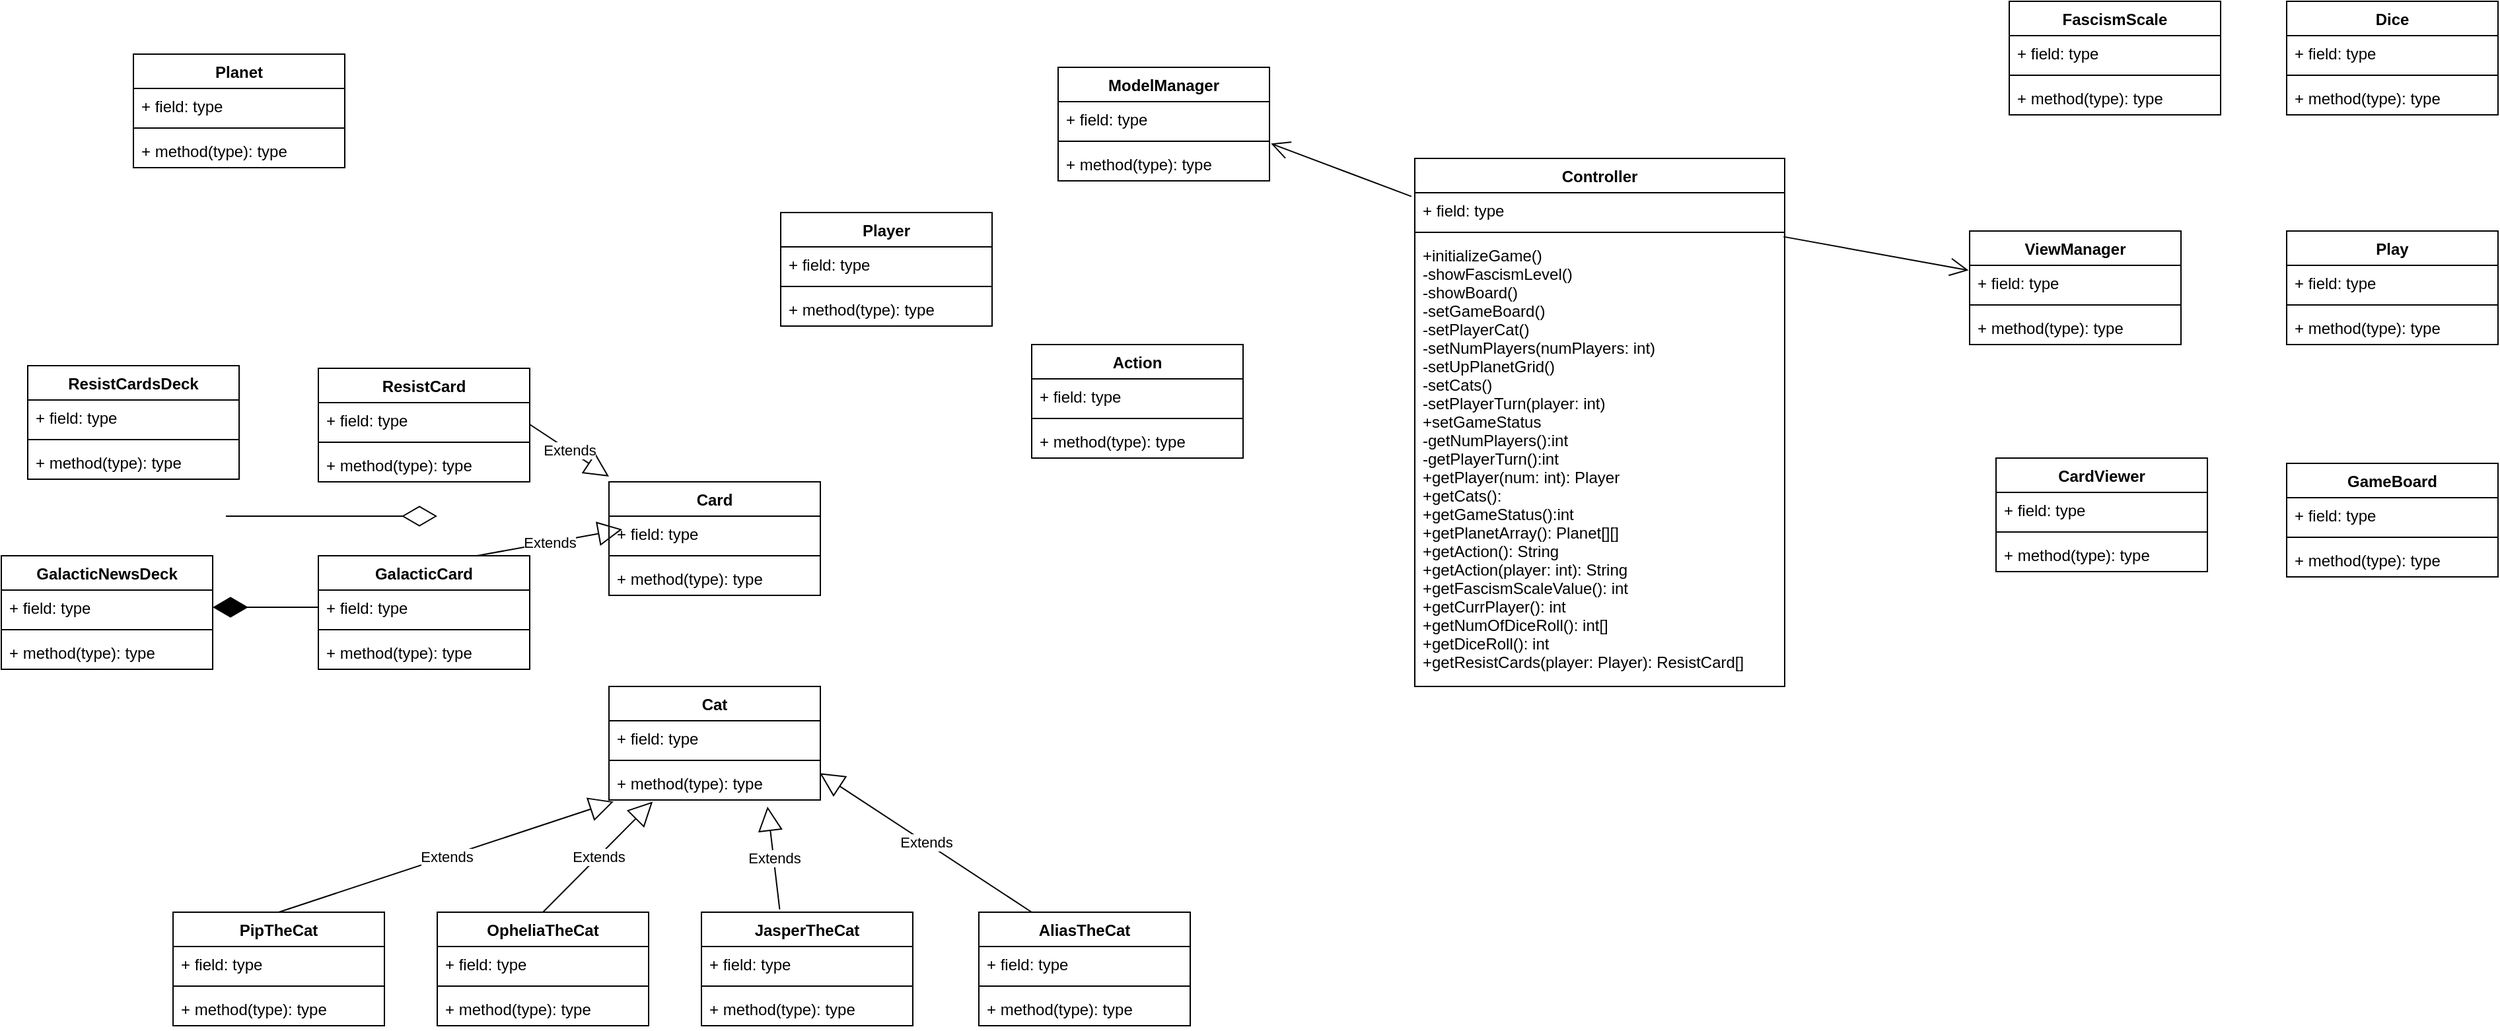 <mxfile version="20.5.3" type="github">
  <diagram id="kWUGdpk_LTITHDIgR2Lf" name="Page-2">
    <mxGraphModel dx="2128" dy="539" grid="1" gridSize="10" guides="1" tooltips="1" connect="1" arrows="1" fold="1" page="1" pageScale="1" pageWidth="850" pageHeight="1100" math="0" shadow="0">
      <root>
        <mxCell id="0" />
        <mxCell id="1" parent="0" />
        <mxCell id="JQG7szLsVoPtQsITSdDX-5" value="FascismScale" style="swimlane;fontStyle=1;align=center;verticalAlign=top;childLayout=stackLayout;horizontal=1;startSize=26;horizontalStack=0;resizeParent=1;resizeParentMax=0;resizeLast=0;collapsible=1;marginBottom=0;" parent="1" vertex="1">
          <mxGeometry x="1390" y="100" width="160" height="86" as="geometry" />
        </mxCell>
        <mxCell id="JQG7szLsVoPtQsITSdDX-6" value="+ field: type" style="text;strokeColor=none;fillColor=none;align=left;verticalAlign=top;spacingLeft=4;spacingRight=4;overflow=hidden;rotatable=0;points=[[0,0.5],[1,0.5]];portConstraint=eastwest;" parent="JQG7szLsVoPtQsITSdDX-5" vertex="1">
          <mxGeometry y="26" width="160" height="26" as="geometry" />
        </mxCell>
        <mxCell id="JQG7szLsVoPtQsITSdDX-7" value="" style="line;strokeWidth=1;fillColor=none;align=left;verticalAlign=middle;spacingTop=-1;spacingLeft=3;spacingRight=3;rotatable=0;labelPosition=right;points=[];portConstraint=eastwest;strokeColor=inherit;" parent="JQG7szLsVoPtQsITSdDX-5" vertex="1">
          <mxGeometry y="52" width="160" height="8" as="geometry" />
        </mxCell>
        <mxCell id="JQG7szLsVoPtQsITSdDX-8" value="+ method(type): type" style="text;strokeColor=none;fillColor=none;align=left;verticalAlign=top;spacingLeft=4;spacingRight=4;overflow=hidden;rotatable=0;points=[[0,0.5],[1,0.5]];portConstraint=eastwest;" parent="JQG7szLsVoPtQsITSdDX-5" vertex="1">
          <mxGeometry y="60" width="160" height="26" as="geometry" />
        </mxCell>
        <mxCell id="JQG7szLsVoPtQsITSdDX-14" value="GameBoard" style="swimlane;fontStyle=1;align=center;verticalAlign=top;childLayout=stackLayout;horizontal=1;startSize=26;horizontalStack=0;resizeParent=1;resizeParentMax=0;resizeLast=0;collapsible=1;marginBottom=0;" parent="1" vertex="1">
          <mxGeometry x="1600" y="450" width="160" height="86" as="geometry">
            <mxRectangle x="1000" y="80" width="110" height="30" as="alternateBounds" />
          </mxGeometry>
        </mxCell>
        <mxCell id="JQG7szLsVoPtQsITSdDX-15" value="+ field: type" style="text;strokeColor=none;fillColor=none;align=left;verticalAlign=top;spacingLeft=4;spacingRight=4;overflow=hidden;rotatable=0;points=[[0,0.5],[1,0.5]];portConstraint=eastwest;" parent="JQG7szLsVoPtQsITSdDX-14" vertex="1">
          <mxGeometry y="26" width="160" height="26" as="geometry" />
        </mxCell>
        <mxCell id="JQG7szLsVoPtQsITSdDX-16" value="" style="line;strokeWidth=1;fillColor=none;align=left;verticalAlign=middle;spacingTop=-1;spacingLeft=3;spacingRight=3;rotatable=0;labelPosition=right;points=[];portConstraint=eastwest;strokeColor=inherit;" parent="JQG7szLsVoPtQsITSdDX-14" vertex="1">
          <mxGeometry y="52" width="160" height="8" as="geometry" />
        </mxCell>
        <mxCell id="JQG7szLsVoPtQsITSdDX-17" value="+ method(type): type" style="text;strokeColor=none;fillColor=none;align=left;verticalAlign=top;spacingLeft=4;spacingRight=4;overflow=hidden;rotatable=0;points=[[0,0.5],[1,0.5]];portConstraint=eastwest;" parent="JQG7szLsVoPtQsITSdDX-14" vertex="1">
          <mxGeometry y="60" width="160" height="26" as="geometry" />
        </mxCell>
        <mxCell id="JQG7szLsVoPtQsITSdDX-21" value="CardViewer" style="swimlane;fontStyle=1;align=center;verticalAlign=top;childLayout=stackLayout;horizontal=1;startSize=26;horizontalStack=0;resizeParent=1;resizeParentMax=0;resizeLast=0;collapsible=1;marginBottom=0;" parent="1" vertex="1">
          <mxGeometry x="1380" y="446" width="160" height="86" as="geometry" />
        </mxCell>
        <mxCell id="JQG7szLsVoPtQsITSdDX-22" value="+ field: type" style="text;strokeColor=none;fillColor=none;align=left;verticalAlign=top;spacingLeft=4;spacingRight=4;overflow=hidden;rotatable=0;points=[[0,0.5],[1,0.5]];portConstraint=eastwest;" parent="JQG7szLsVoPtQsITSdDX-21" vertex="1">
          <mxGeometry y="26" width="160" height="26" as="geometry" />
        </mxCell>
        <mxCell id="JQG7szLsVoPtQsITSdDX-23" value="" style="line;strokeWidth=1;fillColor=none;align=left;verticalAlign=middle;spacingTop=-1;spacingLeft=3;spacingRight=3;rotatable=0;labelPosition=right;points=[];portConstraint=eastwest;strokeColor=inherit;" parent="JQG7szLsVoPtQsITSdDX-21" vertex="1">
          <mxGeometry y="52" width="160" height="8" as="geometry" />
        </mxCell>
        <mxCell id="JQG7szLsVoPtQsITSdDX-24" value="+ method(type): type" style="text;strokeColor=none;fillColor=none;align=left;verticalAlign=top;spacingLeft=4;spacingRight=4;overflow=hidden;rotatable=0;points=[[0,0.5],[1,0.5]];portConstraint=eastwest;" parent="JQG7szLsVoPtQsITSdDX-21" vertex="1">
          <mxGeometry y="60" width="160" height="26" as="geometry" />
        </mxCell>
        <mxCell id="JQG7szLsVoPtQsITSdDX-25" value="Dice" style="swimlane;fontStyle=1;align=center;verticalAlign=top;childLayout=stackLayout;horizontal=1;startSize=26;horizontalStack=0;resizeParent=1;resizeParentMax=0;resizeLast=0;collapsible=1;marginBottom=0;" parent="1" vertex="1">
          <mxGeometry x="1600" y="100" width="160" height="86" as="geometry" />
        </mxCell>
        <mxCell id="JQG7szLsVoPtQsITSdDX-26" value="+ field: type" style="text;strokeColor=none;fillColor=none;align=left;verticalAlign=top;spacingLeft=4;spacingRight=4;overflow=hidden;rotatable=0;points=[[0,0.5],[1,0.5]];portConstraint=eastwest;" parent="JQG7szLsVoPtQsITSdDX-25" vertex="1">
          <mxGeometry y="26" width="160" height="26" as="geometry" />
        </mxCell>
        <mxCell id="JQG7szLsVoPtQsITSdDX-27" value="" style="line;strokeWidth=1;fillColor=none;align=left;verticalAlign=middle;spacingTop=-1;spacingLeft=3;spacingRight=3;rotatable=0;labelPosition=right;points=[];portConstraint=eastwest;strokeColor=inherit;" parent="JQG7szLsVoPtQsITSdDX-25" vertex="1">
          <mxGeometry y="52" width="160" height="8" as="geometry" />
        </mxCell>
        <mxCell id="JQG7szLsVoPtQsITSdDX-28" value="+ method(type): type" style="text;strokeColor=none;fillColor=none;align=left;verticalAlign=top;spacingLeft=4;spacingRight=4;overflow=hidden;rotatable=0;points=[[0,0.5],[1,0.5]];portConstraint=eastwest;" parent="JQG7szLsVoPtQsITSdDX-25" vertex="1">
          <mxGeometry y="60" width="160" height="26" as="geometry" />
        </mxCell>
        <mxCell id="JQG7szLsVoPtQsITSdDX-29" value="ViewManager" style="swimlane;fontStyle=1;align=center;verticalAlign=top;childLayout=stackLayout;horizontal=1;startSize=26;horizontalStack=0;resizeParent=1;resizeParentMax=0;resizeLast=0;collapsible=1;marginBottom=0;" parent="1" vertex="1">
          <mxGeometry x="1360" y="274" width="160" height="86" as="geometry" />
        </mxCell>
        <mxCell id="JQG7szLsVoPtQsITSdDX-30" value="+ field: type" style="text;strokeColor=none;fillColor=none;align=left;verticalAlign=top;spacingLeft=4;spacingRight=4;overflow=hidden;rotatable=0;points=[[0,0.5],[1,0.5]];portConstraint=eastwest;" parent="JQG7szLsVoPtQsITSdDX-29" vertex="1">
          <mxGeometry y="26" width="160" height="26" as="geometry" />
        </mxCell>
        <mxCell id="JQG7szLsVoPtQsITSdDX-31" value="" style="line;strokeWidth=1;fillColor=none;align=left;verticalAlign=middle;spacingTop=-1;spacingLeft=3;spacingRight=3;rotatable=0;labelPosition=right;points=[];portConstraint=eastwest;strokeColor=inherit;" parent="JQG7szLsVoPtQsITSdDX-29" vertex="1">
          <mxGeometry y="52" width="160" height="8" as="geometry" />
        </mxCell>
        <mxCell id="JQG7szLsVoPtQsITSdDX-32" value="+ method(type): type" style="text;strokeColor=none;fillColor=none;align=left;verticalAlign=top;spacingLeft=4;spacingRight=4;overflow=hidden;rotatable=0;points=[[0,0.5],[1,0.5]];portConstraint=eastwest;" parent="JQG7szLsVoPtQsITSdDX-29" vertex="1">
          <mxGeometry y="60" width="160" height="26" as="geometry" />
        </mxCell>
        <mxCell id="JQG7szLsVoPtQsITSdDX-33" value="Play" style="swimlane;fontStyle=1;align=center;verticalAlign=top;childLayout=stackLayout;horizontal=1;startSize=26;horizontalStack=0;resizeParent=1;resizeParentMax=0;resizeLast=0;collapsible=1;marginBottom=0;" parent="1" vertex="1">
          <mxGeometry x="1600" y="274" width="160" height="86" as="geometry" />
        </mxCell>
        <mxCell id="JQG7szLsVoPtQsITSdDX-34" value="+ field: type" style="text;strokeColor=none;fillColor=none;align=left;verticalAlign=top;spacingLeft=4;spacingRight=4;overflow=hidden;rotatable=0;points=[[0,0.5],[1,0.5]];portConstraint=eastwest;" parent="JQG7szLsVoPtQsITSdDX-33" vertex="1">
          <mxGeometry y="26" width="160" height="26" as="geometry" />
        </mxCell>
        <mxCell id="JQG7szLsVoPtQsITSdDX-35" value="" style="line;strokeWidth=1;fillColor=none;align=left;verticalAlign=middle;spacingTop=-1;spacingLeft=3;spacingRight=3;rotatable=0;labelPosition=right;points=[];portConstraint=eastwest;strokeColor=inherit;" parent="JQG7szLsVoPtQsITSdDX-33" vertex="1">
          <mxGeometry y="52" width="160" height="8" as="geometry" />
        </mxCell>
        <mxCell id="JQG7szLsVoPtQsITSdDX-36" value="+ method(type): type" style="text;strokeColor=none;fillColor=none;align=left;verticalAlign=top;spacingLeft=4;spacingRight=4;overflow=hidden;rotatable=0;points=[[0,0.5],[1,0.5]];portConstraint=eastwest;" parent="JQG7szLsVoPtQsITSdDX-33" vertex="1">
          <mxGeometry y="60" width="160" height="26" as="geometry" />
        </mxCell>
        <mxCell id="JQG7szLsVoPtQsITSdDX-37" value="Controller" style="swimlane;fontStyle=1;align=center;verticalAlign=top;childLayout=stackLayout;horizontal=1;startSize=26;horizontalStack=0;resizeParent=1;resizeParentMax=0;resizeLast=0;collapsible=1;marginBottom=0;" parent="1" vertex="1">
          <mxGeometry x="940" y="219" width="280" height="400" as="geometry">
            <mxRectangle x="940" y="219" width="100" height="30" as="alternateBounds" />
          </mxGeometry>
        </mxCell>
        <mxCell id="JQG7szLsVoPtQsITSdDX-38" value="+ field: type" style="text;strokeColor=none;fillColor=none;align=left;verticalAlign=top;spacingLeft=4;spacingRight=4;overflow=hidden;rotatable=0;points=[[0,0.5],[1,0.5]];portConstraint=eastwest;" parent="JQG7szLsVoPtQsITSdDX-37" vertex="1">
          <mxGeometry y="26" width="280" height="26" as="geometry" />
        </mxCell>
        <mxCell id="JQG7szLsVoPtQsITSdDX-39" value="" style="line;strokeWidth=1;fillColor=none;align=left;verticalAlign=middle;spacingTop=-1;spacingLeft=3;spacingRight=3;rotatable=0;labelPosition=right;points=[];portConstraint=eastwest;strokeColor=inherit;" parent="JQG7szLsVoPtQsITSdDX-37" vertex="1">
          <mxGeometry y="52" width="280" height="8" as="geometry" />
        </mxCell>
        <mxCell id="JQG7szLsVoPtQsITSdDX-40" value="+initializeGame()&#xa;-showFascismLevel()&#xa;-showBoard()&#xa;-setGameBoard()&#xa;-setPlayerCat()&#xa;-setNumPlayers(numPlayers: int)&#xa;-setUpPlanetGrid()&#xa;-setCats()&#xa;-setPlayerTurn(player: int)&#xa;+setGameStatus&#xa;-getNumPlayers():int&#xa;-getPlayerTurn():int&#xa;+getPlayer(num: int): Player&#xa;+getCats(): &#xa;+getGameStatus():int&#xa;+getPlanetArray(): Planet[][]&#xa;+getAction(): String&#xa;+getAction(player: int): String&#xa;+getFascismScaleValue(): int&#xa;+getCurrPlayer(): int&#xa;+getNumOfDiceRoll(): int[]&#xa;+getDiceRoll(): int&#xa;+getResistCards(player: Player): ResistCard[]&#xa;&#xa;" style="text;strokeColor=none;fillColor=none;align=left;verticalAlign=top;spacingLeft=4;spacingRight=4;overflow=hidden;rotatable=0;points=[[0,0.5],[1,0.5]];portConstraint=eastwest;" parent="JQG7szLsVoPtQsITSdDX-37" vertex="1">
          <mxGeometry y="60" width="280" height="340" as="geometry" />
        </mxCell>
        <mxCell id="JQG7szLsVoPtQsITSdDX-41" value="ModelManager" style="swimlane;fontStyle=1;align=center;verticalAlign=top;childLayout=stackLayout;horizontal=1;startSize=26;horizontalStack=0;resizeParent=1;resizeParentMax=0;resizeLast=0;collapsible=1;marginBottom=0;" parent="1" vertex="1">
          <mxGeometry x="670" y="150" width="160" height="86" as="geometry" />
        </mxCell>
        <mxCell id="JQG7szLsVoPtQsITSdDX-42" value="+ field: type" style="text;strokeColor=none;fillColor=none;align=left;verticalAlign=top;spacingLeft=4;spacingRight=4;overflow=hidden;rotatable=0;points=[[0,0.5],[1,0.5]];portConstraint=eastwest;" parent="JQG7szLsVoPtQsITSdDX-41" vertex="1">
          <mxGeometry y="26" width="160" height="26" as="geometry" />
        </mxCell>
        <mxCell id="JQG7szLsVoPtQsITSdDX-43" value="" style="line;strokeWidth=1;fillColor=none;align=left;verticalAlign=middle;spacingTop=-1;spacingLeft=3;spacingRight=3;rotatable=0;labelPosition=right;points=[];portConstraint=eastwest;strokeColor=inherit;" parent="JQG7szLsVoPtQsITSdDX-41" vertex="1">
          <mxGeometry y="52" width="160" height="8" as="geometry" />
        </mxCell>
        <mxCell id="JQG7szLsVoPtQsITSdDX-44" value="+ method(type): type" style="text;strokeColor=none;fillColor=none;align=left;verticalAlign=top;spacingLeft=4;spacingRight=4;overflow=hidden;rotatable=0;points=[[0,0.5],[1,0.5]];portConstraint=eastwest;" parent="JQG7szLsVoPtQsITSdDX-41" vertex="1">
          <mxGeometry y="60" width="160" height="26" as="geometry" />
        </mxCell>
        <mxCell id="JQG7szLsVoPtQsITSdDX-45" value="JasperTheCat" style="swimlane;fontStyle=1;align=center;verticalAlign=top;childLayout=stackLayout;horizontal=1;startSize=26;horizontalStack=0;resizeParent=1;resizeParentMax=0;resizeLast=0;collapsible=1;marginBottom=0;" parent="1" vertex="1">
          <mxGeometry x="400" y="790" width="160" height="86" as="geometry" />
        </mxCell>
        <mxCell id="JQG7szLsVoPtQsITSdDX-46" value="+ field: type" style="text;strokeColor=none;fillColor=none;align=left;verticalAlign=top;spacingLeft=4;spacingRight=4;overflow=hidden;rotatable=0;points=[[0,0.5],[1,0.5]];portConstraint=eastwest;" parent="JQG7szLsVoPtQsITSdDX-45" vertex="1">
          <mxGeometry y="26" width="160" height="26" as="geometry" />
        </mxCell>
        <mxCell id="JQG7szLsVoPtQsITSdDX-47" value="" style="line;strokeWidth=1;fillColor=none;align=left;verticalAlign=middle;spacingTop=-1;spacingLeft=3;spacingRight=3;rotatable=0;labelPosition=right;points=[];portConstraint=eastwest;strokeColor=inherit;" parent="JQG7szLsVoPtQsITSdDX-45" vertex="1">
          <mxGeometry y="52" width="160" height="8" as="geometry" />
        </mxCell>
        <mxCell id="JQG7szLsVoPtQsITSdDX-48" value="+ method(type): type" style="text;strokeColor=none;fillColor=none;align=left;verticalAlign=top;spacingLeft=4;spacingRight=4;overflow=hidden;rotatable=0;points=[[0,0.5],[1,0.5]];portConstraint=eastwest;" parent="JQG7szLsVoPtQsITSdDX-45" vertex="1">
          <mxGeometry y="60" width="160" height="26" as="geometry" />
        </mxCell>
        <mxCell id="JQG7szLsVoPtQsITSdDX-49" value="Action" style="swimlane;fontStyle=1;align=center;verticalAlign=top;childLayout=stackLayout;horizontal=1;startSize=26;horizontalStack=0;resizeParent=1;resizeParentMax=0;resizeLast=0;collapsible=1;marginBottom=0;" parent="1" vertex="1">
          <mxGeometry x="650" y="360" width="160" height="86" as="geometry" />
        </mxCell>
        <mxCell id="JQG7szLsVoPtQsITSdDX-50" value="+ field: type" style="text;strokeColor=none;fillColor=none;align=left;verticalAlign=top;spacingLeft=4;spacingRight=4;overflow=hidden;rotatable=0;points=[[0,0.5],[1,0.5]];portConstraint=eastwest;" parent="JQG7szLsVoPtQsITSdDX-49" vertex="1">
          <mxGeometry y="26" width="160" height="26" as="geometry" />
        </mxCell>
        <mxCell id="JQG7szLsVoPtQsITSdDX-51" value="" style="line;strokeWidth=1;fillColor=none;align=left;verticalAlign=middle;spacingTop=-1;spacingLeft=3;spacingRight=3;rotatable=0;labelPosition=right;points=[];portConstraint=eastwest;strokeColor=inherit;" parent="JQG7szLsVoPtQsITSdDX-49" vertex="1">
          <mxGeometry y="52" width="160" height="8" as="geometry" />
        </mxCell>
        <mxCell id="JQG7szLsVoPtQsITSdDX-52" value="+ method(type): type" style="text;strokeColor=none;fillColor=none;align=left;verticalAlign=top;spacingLeft=4;spacingRight=4;overflow=hidden;rotatable=0;points=[[0,0.5],[1,0.5]];portConstraint=eastwest;" parent="JQG7szLsVoPtQsITSdDX-49" vertex="1">
          <mxGeometry y="60" width="160" height="26" as="geometry" />
        </mxCell>
        <mxCell id="JQG7szLsVoPtQsITSdDX-53" value="OpheliaTheCat" style="swimlane;fontStyle=1;align=center;verticalAlign=top;childLayout=stackLayout;horizontal=1;startSize=26;horizontalStack=0;resizeParent=1;resizeParentMax=0;resizeLast=0;collapsible=1;marginBottom=0;" parent="1" vertex="1">
          <mxGeometry x="200" y="790" width="160" height="86" as="geometry" />
        </mxCell>
        <mxCell id="rUTjeoC7RKH5R_cGaHuL-8" value="Extends" style="endArrow=block;endSize=16;endFill=0;html=1;rounded=0;entryX=0.207;entryY=1.046;entryDx=0;entryDy=0;entryPerimeter=0;" edge="1" parent="JQG7szLsVoPtQsITSdDX-53" target="JQG7szLsVoPtQsITSdDX-60">
          <mxGeometry width="160" relative="1" as="geometry">
            <mxPoint x="80" as="sourcePoint" />
            <mxPoint x="240" as="targetPoint" />
          </mxGeometry>
        </mxCell>
        <mxCell id="JQG7szLsVoPtQsITSdDX-54" value="+ field: type" style="text;strokeColor=none;fillColor=none;align=left;verticalAlign=top;spacingLeft=4;spacingRight=4;overflow=hidden;rotatable=0;points=[[0,0.5],[1,0.5]];portConstraint=eastwest;" parent="JQG7szLsVoPtQsITSdDX-53" vertex="1">
          <mxGeometry y="26" width="160" height="26" as="geometry" />
        </mxCell>
        <mxCell id="JQG7szLsVoPtQsITSdDX-55" value="" style="line;strokeWidth=1;fillColor=none;align=left;verticalAlign=middle;spacingTop=-1;spacingLeft=3;spacingRight=3;rotatable=0;labelPosition=right;points=[];portConstraint=eastwest;strokeColor=inherit;" parent="JQG7szLsVoPtQsITSdDX-53" vertex="1">
          <mxGeometry y="52" width="160" height="8" as="geometry" />
        </mxCell>
        <mxCell id="JQG7szLsVoPtQsITSdDX-56" value="+ method(type): type" style="text;strokeColor=none;fillColor=none;align=left;verticalAlign=top;spacingLeft=4;spacingRight=4;overflow=hidden;rotatable=0;points=[[0,0.5],[1,0.5]];portConstraint=eastwest;" parent="JQG7szLsVoPtQsITSdDX-53" vertex="1">
          <mxGeometry y="60" width="160" height="26" as="geometry" />
        </mxCell>
        <mxCell id="JQG7szLsVoPtQsITSdDX-57" value="Cat" style="swimlane;fontStyle=1;align=center;verticalAlign=top;childLayout=stackLayout;horizontal=1;startSize=26;horizontalStack=0;resizeParent=1;resizeParentMax=0;resizeLast=0;collapsible=1;marginBottom=0;" parent="1" vertex="1">
          <mxGeometry x="330" y="619" width="160" height="86" as="geometry" />
        </mxCell>
        <mxCell id="JQG7szLsVoPtQsITSdDX-58" value="+ field: type" style="text;strokeColor=none;fillColor=none;align=left;verticalAlign=top;spacingLeft=4;spacingRight=4;overflow=hidden;rotatable=0;points=[[0,0.5],[1,0.5]];portConstraint=eastwest;" parent="JQG7szLsVoPtQsITSdDX-57" vertex="1">
          <mxGeometry y="26" width="160" height="26" as="geometry" />
        </mxCell>
        <mxCell id="JQG7szLsVoPtQsITSdDX-59" value="" style="line;strokeWidth=1;fillColor=none;align=left;verticalAlign=middle;spacingTop=-1;spacingLeft=3;spacingRight=3;rotatable=0;labelPosition=right;points=[];portConstraint=eastwest;strokeColor=inherit;" parent="JQG7szLsVoPtQsITSdDX-57" vertex="1">
          <mxGeometry y="52" width="160" height="8" as="geometry" />
        </mxCell>
        <mxCell id="JQG7szLsVoPtQsITSdDX-60" value="+ method(type): type" style="text;strokeColor=none;fillColor=none;align=left;verticalAlign=top;spacingLeft=4;spacingRight=4;overflow=hidden;rotatable=0;points=[[0,0.5],[1,0.5]];portConstraint=eastwest;" parent="JQG7szLsVoPtQsITSdDX-57" vertex="1">
          <mxGeometry y="60" width="160" height="26" as="geometry" />
        </mxCell>
        <mxCell id="JQG7szLsVoPtQsITSdDX-61" value="GalacticCard" style="swimlane;fontStyle=1;align=center;verticalAlign=top;childLayout=stackLayout;horizontal=1;startSize=26;horizontalStack=0;resizeParent=1;resizeParentMax=0;resizeLast=0;collapsible=1;marginBottom=0;" parent="1" vertex="1">
          <mxGeometry x="110" y="520" width="160" height="86" as="geometry" />
        </mxCell>
        <mxCell id="JQG7szLsVoPtQsITSdDX-62" value="+ field: type" style="text;strokeColor=none;fillColor=none;align=left;verticalAlign=top;spacingLeft=4;spacingRight=4;overflow=hidden;rotatable=0;points=[[0,0.5],[1,0.5]];portConstraint=eastwest;" parent="JQG7szLsVoPtQsITSdDX-61" vertex="1">
          <mxGeometry y="26" width="160" height="26" as="geometry" />
        </mxCell>
        <mxCell id="JQG7szLsVoPtQsITSdDX-63" value="" style="line;strokeWidth=1;fillColor=none;align=left;verticalAlign=middle;spacingTop=-1;spacingLeft=3;spacingRight=3;rotatable=0;labelPosition=right;points=[];portConstraint=eastwest;strokeColor=inherit;" parent="JQG7szLsVoPtQsITSdDX-61" vertex="1">
          <mxGeometry y="52" width="160" height="8" as="geometry" />
        </mxCell>
        <mxCell id="JQG7szLsVoPtQsITSdDX-64" value="+ method(type): type" style="text;strokeColor=none;fillColor=none;align=left;verticalAlign=top;spacingLeft=4;spacingRight=4;overflow=hidden;rotatable=0;points=[[0,0.5],[1,0.5]];portConstraint=eastwest;" parent="JQG7szLsVoPtQsITSdDX-61" vertex="1">
          <mxGeometry y="60" width="160" height="26" as="geometry" />
        </mxCell>
        <mxCell id="JQG7szLsVoPtQsITSdDX-65" value="GalacticNewsDeck" style="swimlane;fontStyle=1;align=center;verticalAlign=top;childLayout=stackLayout;horizontal=1;startSize=26;horizontalStack=0;resizeParent=1;resizeParentMax=0;resizeLast=0;collapsible=1;marginBottom=0;" parent="1" vertex="1">
          <mxGeometry x="-130" y="520" width="160" height="86" as="geometry" />
        </mxCell>
        <mxCell id="JQG7szLsVoPtQsITSdDX-66" value="+ field: type" style="text;strokeColor=none;fillColor=none;align=left;verticalAlign=top;spacingLeft=4;spacingRight=4;overflow=hidden;rotatable=0;points=[[0,0.5],[1,0.5]];portConstraint=eastwest;" parent="JQG7szLsVoPtQsITSdDX-65" vertex="1">
          <mxGeometry y="26" width="160" height="26" as="geometry" />
        </mxCell>
        <mxCell id="JQG7szLsVoPtQsITSdDX-67" value="" style="line;strokeWidth=1;fillColor=none;align=left;verticalAlign=middle;spacingTop=-1;spacingLeft=3;spacingRight=3;rotatable=0;labelPosition=right;points=[];portConstraint=eastwest;strokeColor=inherit;" parent="JQG7szLsVoPtQsITSdDX-65" vertex="1">
          <mxGeometry y="52" width="160" height="8" as="geometry" />
        </mxCell>
        <mxCell id="JQG7szLsVoPtQsITSdDX-68" value="+ method(type): type" style="text;strokeColor=none;fillColor=none;align=left;verticalAlign=top;spacingLeft=4;spacingRight=4;overflow=hidden;rotatable=0;points=[[0,0.5],[1,0.5]];portConstraint=eastwest;" parent="JQG7szLsVoPtQsITSdDX-65" vertex="1">
          <mxGeometry y="60" width="160" height="26" as="geometry" />
        </mxCell>
        <mxCell id="JQG7szLsVoPtQsITSdDX-69" value="AliasTheCat" style="swimlane;fontStyle=1;align=center;verticalAlign=top;childLayout=stackLayout;horizontal=1;startSize=26;horizontalStack=0;resizeParent=1;resizeParentMax=0;resizeLast=0;collapsible=1;marginBottom=0;" parent="1" vertex="1">
          <mxGeometry x="610" y="790" width="160" height="86" as="geometry" />
        </mxCell>
        <mxCell id="JQG7szLsVoPtQsITSdDX-70" value="+ field: type" style="text;strokeColor=none;fillColor=none;align=left;verticalAlign=top;spacingLeft=4;spacingRight=4;overflow=hidden;rotatable=0;points=[[0,0.5],[1,0.5]];portConstraint=eastwest;" parent="JQG7szLsVoPtQsITSdDX-69" vertex="1">
          <mxGeometry y="26" width="160" height="26" as="geometry" />
        </mxCell>
        <mxCell id="JQG7szLsVoPtQsITSdDX-71" value="" style="line;strokeWidth=1;fillColor=none;align=left;verticalAlign=middle;spacingTop=-1;spacingLeft=3;spacingRight=3;rotatable=0;labelPosition=right;points=[];portConstraint=eastwest;strokeColor=inherit;" parent="JQG7szLsVoPtQsITSdDX-69" vertex="1">
          <mxGeometry y="52" width="160" height="8" as="geometry" />
        </mxCell>
        <mxCell id="JQG7szLsVoPtQsITSdDX-72" value="+ method(type): type" style="text;strokeColor=none;fillColor=none;align=left;verticalAlign=top;spacingLeft=4;spacingRight=4;overflow=hidden;rotatable=0;points=[[0,0.5],[1,0.5]];portConstraint=eastwest;" parent="JQG7szLsVoPtQsITSdDX-69" vertex="1">
          <mxGeometry y="60" width="160" height="26" as="geometry" />
        </mxCell>
        <mxCell id="JQG7szLsVoPtQsITSdDX-73" value="Card" style="swimlane;fontStyle=1;align=center;verticalAlign=top;childLayout=stackLayout;horizontal=1;startSize=26;horizontalStack=0;resizeParent=1;resizeParentMax=0;resizeLast=0;collapsible=1;marginBottom=0;" parent="1" vertex="1">
          <mxGeometry x="330" y="464" width="160" height="86" as="geometry" />
        </mxCell>
        <mxCell id="JQG7szLsVoPtQsITSdDX-74" value="+ field: type" style="text;strokeColor=none;fillColor=none;align=left;verticalAlign=top;spacingLeft=4;spacingRight=4;overflow=hidden;rotatable=0;points=[[0,0.5],[1,0.5]];portConstraint=eastwest;" parent="JQG7szLsVoPtQsITSdDX-73" vertex="1">
          <mxGeometry y="26" width="160" height="26" as="geometry" />
        </mxCell>
        <mxCell id="JQG7szLsVoPtQsITSdDX-75" value="" style="line;strokeWidth=1;fillColor=none;align=left;verticalAlign=middle;spacingTop=-1;spacingLeft=3;spacingRight=3;rotatable=0;labelPosition=right;points=[];portConstraint=eastwest;strokeColor=inherit;" parent="JQG7szLsVoPtQsITSdDX-73" vertex="1">
          <mxGeometry y="52" width="160" height="8" as="geometry" />
        </mxCell>
        <mxCell id="JQG7szLsVoPtQsITSdDX-76" value="+ method(type): type" style="text;strokeColor=none;fillColor=none;align=left;verticalAlign=top;spacingLeft=4;spacingRight=4;overflow=hidden;rotatable=0;points=[[0,0.5],[1,0.5]];portConstraint=eastwest;" parent="JQG7szLsVoPtQsITSdDX-73" vertex="1">
          <mxGeometry y="60" width="160" height="26" as="geometry" />
        </mxCell>
        <mxCell id="JQG7szLsVoPtQsITSdDX-77" value="PipTheCat" style="swimlane;fontStyle=1;align=center;verticalAlign=top;childLayout=stackLayout;horizontal=1;startSize=26;horizontalStack=0;resizeParent=1;resizeParentMax=0;resizeLast=0;collapsible=1;marginBottom=0;" parent="1" vertex="1">
          <mxGeometry y="790" width="160" height="86" as="geometry" />
        </mxCell>
        <mxCell id="JQG7szLsVoPtQsITSdDX-78" value="+ field: type" style="text;strokeColor=none;fillColor=none;align=left;verticalAlign=top;spacingLeft=4;spacingRight=4;overflow=hidden;rotatable=0;points=[[0,0.5],[1,0.5]];portConstraint=eastwest;" parent="JQG7szLsVoPtQsITSdDX-77" vertex="1">
          <mxGeometry y="26" width="160" height="26" as="geometry" />
        </mxCell>
        <mxCell id="JQG7szLsVoPtQsITSdDX-79" value="" style="line;strokeWidth=1;fillColor=none;align=left;verticalAlign=middle;spacingTop=-1;spacingLeft=3;spacingRight=3;rotatable=0;labelPosition=right;points=[];portConstraint=eastwest;strokeColor=inherit;" parent="JQG7szLsVoPtQsITSdDX-77" vertex="1">
          <mxGeometry y="52" width="160" height="8" as="geometry" />
        </mxCell>
        <mxCell id="JQG7szLsVoPtQsITSdDX-80" value="+ method(type): type" style="text;strokeColor=none;fillColor=none;align=left;verticalAlign=top;spacingLeft=4;spacingRight=4;overflow=hidden;rotatable=0;points=[[0,0.5],[1,0.5]];portConstraint=eastwest;" parent="JQG7szLsVoPtQsITSdDX-77" vertex="1">
          <mxGeometry y="60" width="160" height="26" as="geometry" />
        </mxCell>
        <mxCell id="JQG7szLsVoPtQsITSdDX-81" value="Planet" style="swimlane;fontStyle=1;align=center;verticalAlign=top;childLayout=stackLayout;horizontal=1;startSize=26;horizontalStack=0;resizeParent=1;resizeParentMax=0;resizeLast=0;collapsible=1;marginBottom=0;" parent="1" vertex="1">
          <mxGeometry x="-30" y="140" width="160" height="86" as="geometry" />
        </mxCell>
        <mxCell id="JQG7szLsVoPtQsITSdDX-82" value="+ field: type" style="text;strokeColor=none;fillColor=none;align=left;verticalAlign=top;spacingLeft=4;spacingRight=4;overflow=hidden;rotatable=0;points=[[0,0.5],[1,0.5]];portConstraint=eastwest;" parent="JQG7szLsVoPtQsITSdDX-81" vertex="1">
          <mxGeometry y="26" width="160" height="26" as="geometry" />
        </mxCell>
        <mxCell id="JQG7szLsVoPtQsITSdDX-83" value="" style="line;strokeWidth=1;fillColor=none;align=left;verticalAlign=middle;spacingTop=-1;spacingLeft=3;spacingRight=3;rotatable=0;labelPosition=right;points=[];portConstraint=eastwest;strokeColor=inherit;" parent="JQG7szLsVoPtQsITSdDX-81" vertex="1">
          <mxGeometry y="52" width="160" height="8" as="geometry" />
        </mxCell>
        <mxCell id="JQG7szLsVoPtQsITSdDX-84" value="+ method(type): type" style="text;strokeColor=none;fillColor=none;align=left;verticalAlign=top;spacingLeft=4;spacingRight=4;overflow=hidden;rotatable=0;points=[[0,0.5],[1,0.5]];portConstraint=eastwest;" parent="JQG7szLsVoPtQsITSdDX-81" vertex="1">
          <mxGeometry y="60" width="160" height="26" as="geometry" />
        </mxCell>
        <mxCell id="JQG7szLsVoPtQsITSdDX-85" value="Player" style="swimlane;fontStyle=1;align=center;verticalAlign=top;childLayout=stackLayout;horizontal=1;startSize=26;horizontalStack=0;resizeParent=1;resizeParentMax=0;resizeLast=0;collapsible=1;marginBottom=0;" parent="1" vertex="1">
          <mxGeometry x="460" y="260" width="160" height="86" as="geometry" />
        </mxCell>
        <mxCell id="JQG7szLsVoPtQsITSdDX-86" value="+ field: type" style="text;strokeColor=none;fillColor=none;align=left;verticalAlign=top;spacingLeft=4;spacingRight=4;overflow=hidden;rotatable=0;points=[[0,0.5],[1,0.5]];portConstraint=eastwest;" parent="JQG7szLsVoPtQsITSdDX-85" vertex="1">
          <mxGeometry y="26" width="160" height="26" as="geometry" />
        </mxCell>
        <mxCell id="JQG7szLsVoPtQsITSdDX-87" value="" style="line;strokeWidth=1;fillColor=none;align=left;verticalAlign=middle;spacingTop=-1;spacingLeft=3;spacingRight=3;rotatable=0;labelPosition=right;points=[];portConstraint=eastwest;strokeColor=inherit;" parent="JQG7szLsVoPtQsITSdDX-85" vertex="1">
          <mxGeometry y="52" width="160" height="8" as="geometry" />
        </mxCell>
        <mxCell id="JQG7szLsVoPtQsITSdDX-88" value="+ method(type): type" style="text;strokeColor=none;fillColor=none;align=left;verticalAlign=top;spacingLeft=4;spacingRight=4;overflow=hidden;rotatable=0;points=[[0,0.5],[1,0.5]];portConstraint=eastwest;" parent="JQG7szLsVoPtQsITSdDX-85" vertex="1">
          <mxGeometry y="60" width="160" height="26" as="geometry" />
        </mxCell>
        <mxCell id="JQG7szLsVoPtQsITSdDX-89" value="ResistCard" style="swimlane;fontStyle=1;align=center;verticalAlign=top;childLayout=stackLayout;horizontal=1;startSize=26;horizontalStack=0;resizeParent=1;resizeParentMax=0;resizeLast=0;collapsible=1;marginBottom=0;" parent="1" vertex="1">
          <mxGeometry x="110" y="378" width="160" height="86" as="geometry" />
        </mxCell>
        <mxCell id="JQG7szLsVoPtQsITSdDX-90" value="+ field: type" style="text;strokeColor=none;fillColor=none;align=left;verticalAlign=top;spacingLeft=4;spacingRight=4;overflow=hidden;rotatable=0;points=[[0,0.5],[1,0.5]];portConstraint=eastwest;" parent="JQG7szLsVoPtQsITSdDX-89" vertex="1">
          <mxGeometry y="26" width="160" height="26" as="geometry" />
        </mxCell>
        <mxCell id="JQG7szLsVoPtQsITSdDX-91" value="" style="line;strokeWidth=1;fillColor=none;align=left;verticalAlign=middle;spacingTop=-1;spacingLeft=3;spacingRight=3;rotatable=0;labelPosition=right;points=[];portConstraint=eastwest;strokeColor=inherit;" parent="JQG7szLsVoPtQsITSdDX-89" vertex="1">
          <mxGeometry y="52" width="160" height="8" as="geometry" />
        </mxCell>
        <mxCell id="JQG7szLsVoPtQsITSdDX-92" value="+ method(type): type" style="text;strokeColor=none;fillColor=none;align=left;verticalAlign=top;spacingLeft=4;spacingRight=4;overflow=hidden;rotatable=0;points=[[0,0.5],[1,0.5]];portConstraint=eastwest;" parent="JQG7szLsVoPtQsITSdDX-89" vertex="1">
          <mxGeometry y="60" width="160" height="26" as="geometry" />
        </mxCell>
        <mxCell id="JQG7szLsVoPtQsITSdDX-93" value="ResistCardsDeck" style="swimlane;fontStyle=1;align=center;verticalAlign=top;childLayout=stackLayout;horizontal=1;startSize=26;horizontalStack=0;resizeParent=1;resizeParentMax=0;resizeLast=0;collapsible=1;marginBottom=0;" parent="1" vertex="1">
          <mxGeometry x="-110" y="376" width="160" height="86" as="geometry" />
        </mxCell>
        <mxCell id="JQG7szLsVoPtQsITSdDX-94" value="+ field: type" style="text;strokeColor=none;fillColor=none;align=left;verticalAlign=top;spacingLeft=4;spacingRight=4;overflow=hidden;rotatable=0;points=[[0,0.5],[1,0.5]];portConstraint=eastwest;" parent="JQG7szLsVoPtQsITSdDX-93" vertex="1">
          <mxGeometry y="26" width="160" height="26" as="geometry" />
        </mxCell>
        <mxCell id="JQG7szLsVoPtQsITSdDX-95" value="" style="line;strokeWidth=1;fillColor=none;align=left;verticalAlign=middle;spacingTop=-1;spacingLeft=3;spacingRight=3;rotatable=0;labelPosition=right;points=[];portConstraint=eastwest;strokeColor=inherit;" parent="JQG7szLsVoPtQsITSdDX-93" vertex="1">
          <mxGeometry y="52" width="160" height="8" as="geometry" />
        </mxCell>
        <mxCell id="JQG7szLsVoPtQsITSdDX-96" value="+ method(type): type" style="text;strokeColor=none;fillColor=none;align=left;verticalAlign=top;spacingLeft=4;spacingRight=4;overflow=hidden;rotatable=0;points=[[0,0.5],[1,0.5]];portConstraint=eastwest;" parent="JQG7szLsVoPtQsITSdDX-93" vertex="1">
          <mxGeometry y="60" width="160" height="26" as="geometry" />
        </mxCell>
        <mxCell id="rUTjeoC7RKH5R_cGaHuL-3" value="" style="endArrow=open;endFill=1;endSize=12;html=1;rounded=0;entryX=-0.005;entryY=0.146;entryDx=0;entryDy=0;entryPerimeter=0;exitX=0.997;exitY=-0.002;exitDx=0;exitDy=0;exitPerimeter=0;" edge="1" parent="1" source="JQG7szLsVoPtQsITSdDX-40" target="JQG7szLsVoPtQsITSdDX-30">
          <mxGeometry width="160" relative="1" as="geometry">
            <mxPoint x="1060" y="270" as="sourcePoint" />
            <mxPoint x="1220" y="270" as="targetPoint" />
          </mxGeometry>
        </mxCell>
        <mxCell id="rUTjeoC7RKH5R_cGaHuL-4" value="" style="endArrow=open;endFill=1;endSize=12;html=1;rounded=0;entryX=1.007;entryY=-0.085;entryDx=0;entryDy=0;entryPerimeter=0;exitX=-0.009;exitY=0.108;exitDx=0;exitDy=0;exitPerimeter=0;" edge="1" parent="1" source="JQG7szLsVoPtQsITSdDX-38" target="JQG7szLsVoPtQsITSdDX-44">
          <mxGeometry width="160" relative="1" as="geometry">
            <mxPoint x="1060" y="270" as="sourcePoint" />
            <mxPoint x="1220" y="270" as="targetPoint" />
          </mxGeometry>
        </mxCell>
        <mxCell id="rUTjeoC7RKH5R_cGaHuL-5" value="Extends" style="endArrow=block;endSize=16;endFill=0;html=1;rounded=0;exitX=0.5;exitY=0;exitDx=0;exitDy=0;entryX=0.022;entryY=1.046;entryDx=0;entryDy=0;entryPerimeter=0;" edge="1" parent="1" source="JQG7szLsVoPtQsITSdDX-77" target="JQG7szLsVoPtQsITSdDX-60">
          <mxGeometry width="160" relative="1" as="geometry">
            <mxPoint x="330" y="770" as="sourcePoint" />
            <mxPoint x="490" y="770" as="targetPoint" />
          </mxGeometry>
        </mxCell>
        <mxCell id="rUTjeoC7RKH5R_cGaHuL-6" value="Extends" style="endArrow=block;endSize=16;endFill=0;html=1;rounded=0;exitX=0.37;exitY=-0.026;exitDx=0;exitDy=0;exitPerimeter=0;" edge="1" parent="1" source="JQG7szLsVoPtQsITSdDX-45">
          <mxGeometry width="160" relative="1" as="geometry">
            <mxPoint x="290" y="710" as="sourcePoint" />
            <mxPoint x="450" y="710" as="targetPoint" />
          </mxGeometry>
        </mxCell>
        <mxCell id="rUTjeoC7RKH5R_cGaHuL-7" value="Extends" style="endArrow=block;endSize=16;endFill=0;html=1;rounded=0;exitX=0.25;exitY=0;exitDx=0;exitDy=0;entryX=0.997;entryY=0.215;entryDx=0;entryDy=0;entryPerimeter=0;" edge="1" parent="1" source="JQG7szLsVoPtQsITSdDX-69" target="JQG7szLsVoPtQsITSdDX-60">
          <mxGeometry width="160" relative="1" as="geometry">
            <mxPoint x="520" y="720" as="sourcePoint" />
            <mxPoint x="680" y="720" as="targetPoint" />
          </mxGeometry>
        </mxCell>
        <mxCell id="rUTjeoC7RKH5R_cGaHuL-9" value="Extends" style="endArrow=block;endSize=16;endFill=0;html=1;rounded=0;exitX=0.75;exitY=0;exitDx=0;exitDy=0;" edge="1" parent="1" source="JQG7szLsVoPtQsITSdDX-61">
          <mxGeometry width="160" relative="1" as="geometry">
            <mxPoint x="180" y="500" as="sourcePoint" />
            <mxPoint x="340" y="500" as="targetPoint" />
          </mxGeometry>
        </mxCell>
        <mxCell id="rUTjeoC7RKH5R_cGaHuL-10" value="Extends" style="endArrow=block;endSize=16;endFill=0;html=1;rounded=0;" edge="1" parent="1">
          <mxGeometry width="160" relative="1" as="geometry">
            <mxPoint x="270" y="420.5" as="sourcePoint" />
            <mxPoint x="330" y="460" as="targetPoint" />
          </mxGeometry>
        </mxCell>
        <mxCell id="rUTjeoC7RKH5R_cGaHuL-11" value="" style="endArrow=diamondThin;endFill=1;endSize=24;html=1;rounded=0;exitX=0;exitY=0.5;exitDx=0;exitDy=0;" edge="1" parent="1" source="JQG7szLsVoPtQsITSdDX-62" target="JQG7szLsVoPtQsITSdDX-66">
          <mxGeometry width="160" relative="1" as="geometry">
            <mxPoint x="330" y="570" as="sourcePoint" />
            <mxPoint x="490" y="570" as="targetPoint" />
          </mxGeometry>
        </mxCell>
        <mxCell id="rUTjeoC7RKH5R_cGaHuL-12" value="" style="endArrow=diamondThin;endFill=0;endSize=24;html=1;rounded=0;" edge="1" parent="1">
          <mxGeometry width="160" relative="1" as="geometry">
            <mxPoint x="40" y="490" as="sourcePoint" />
            <mxPoint x="200" y="490" as="targetPoint" />
          </mxGeometry>
        </mxCell>
      </root>
    </mxGraphModel>
  </diagram>
</mxfile>

